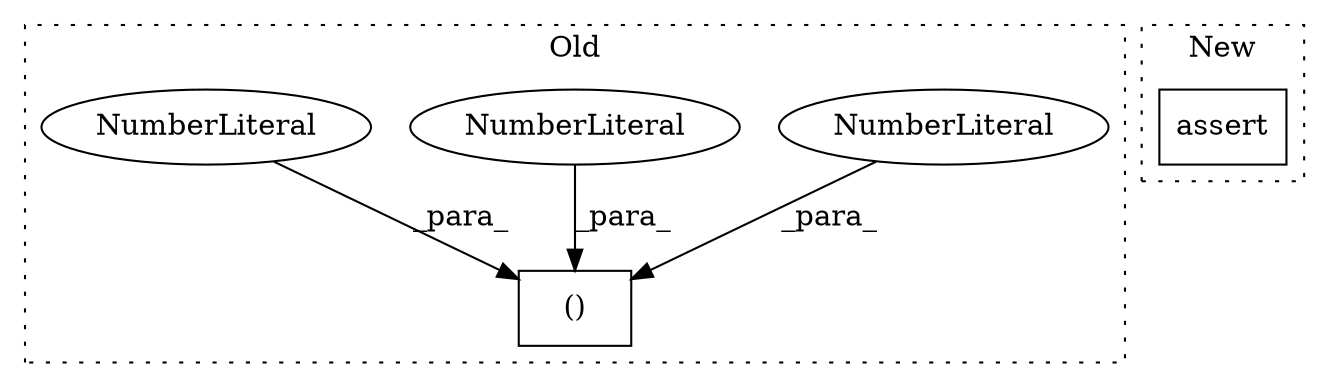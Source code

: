 digraph G {
subgraph cluster0 {
1 [label="()" a="106" s="5456" l="29" shape="box"];
3 [label="NumberLiteral" a="34" s="5470" l="1" shape="ellipse"];
4 [label="NumberLiteral" a="34" s="5484" l="1" shape="ellipse"];
5 [label="NumberLiteral" a="34" s="5456" l="1" shape="ellipse"];
label = "Old";
style="dotted";
}
subgraph cluster1 {
2 [label="assert" a="6" s="6606" l="7" shape="box"];
label = "New";
style="dotted";
}
3 -> 1 [label="_para_"];
4 -> 1 [label="_para_"];
5 -> 1 [label="_para_"];
}